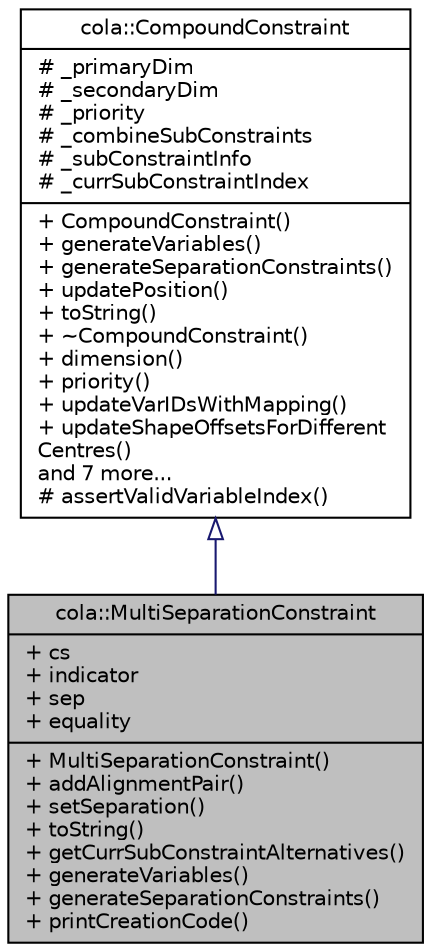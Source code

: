 digraph "cola::MultiSeparationConstraint"
{
  edge [fontname="Helvetica",fontsize="10",labelfontname="Helvetica",labelfontsize="10"];
  node [fontname="Helvetica",fontsize="10",shape=record];
  Node1 [label="{cola::MultiSeparationConstraint\n|+ cs\l+ indicator\l+ sep\l+ equality\l|+ MultiSeparationConstraint()\l+ addAlignmentPair()\l+ setSeparation()\l+ toString()\l+ getCurrSubConstraintAlternatives()\l+ generateVariables()\l+ generateSeparationConstraints()\l+ printCreationCode()\l}",height=0.2,width=0.4,color="black", fillcolor="grey75", style="filled", fontcolor="black"];
  Node2 -> Node1 [dir="back",color="midnightblue",fontsize="10",style="solid",arrowtail="onormal",fontname="Helvetica"];
  Node2 [label="{cola::CompoundConstraint\n|# _primaryDim\l# _secondaryDim\l# _priority\l# _combineSubConstraints\l# _subConstraintInfo\l# _currSubConstraintIndex\l|+ CompoundConstraint()\l+ generateVariables()\l+ generateSeparationConstraints()\l+ updatePosition()\l+ toString()\l+ ~CompoundConstraint()\l+ dimension()\l+ priority()\l+ updateVarIDsWithMapping()\l+ updateShapeOffsetsForDifferent\lCentres()\land 7 more...\l# assertValidVariableIndex()\l}",height=0.2,width=0.4,color="black", fillcolor="white", style="filled",URL="$classcola_1_1CompoundConstraint.html",tooltip="An abstract base class for all high-level compound constraints. "];
}

